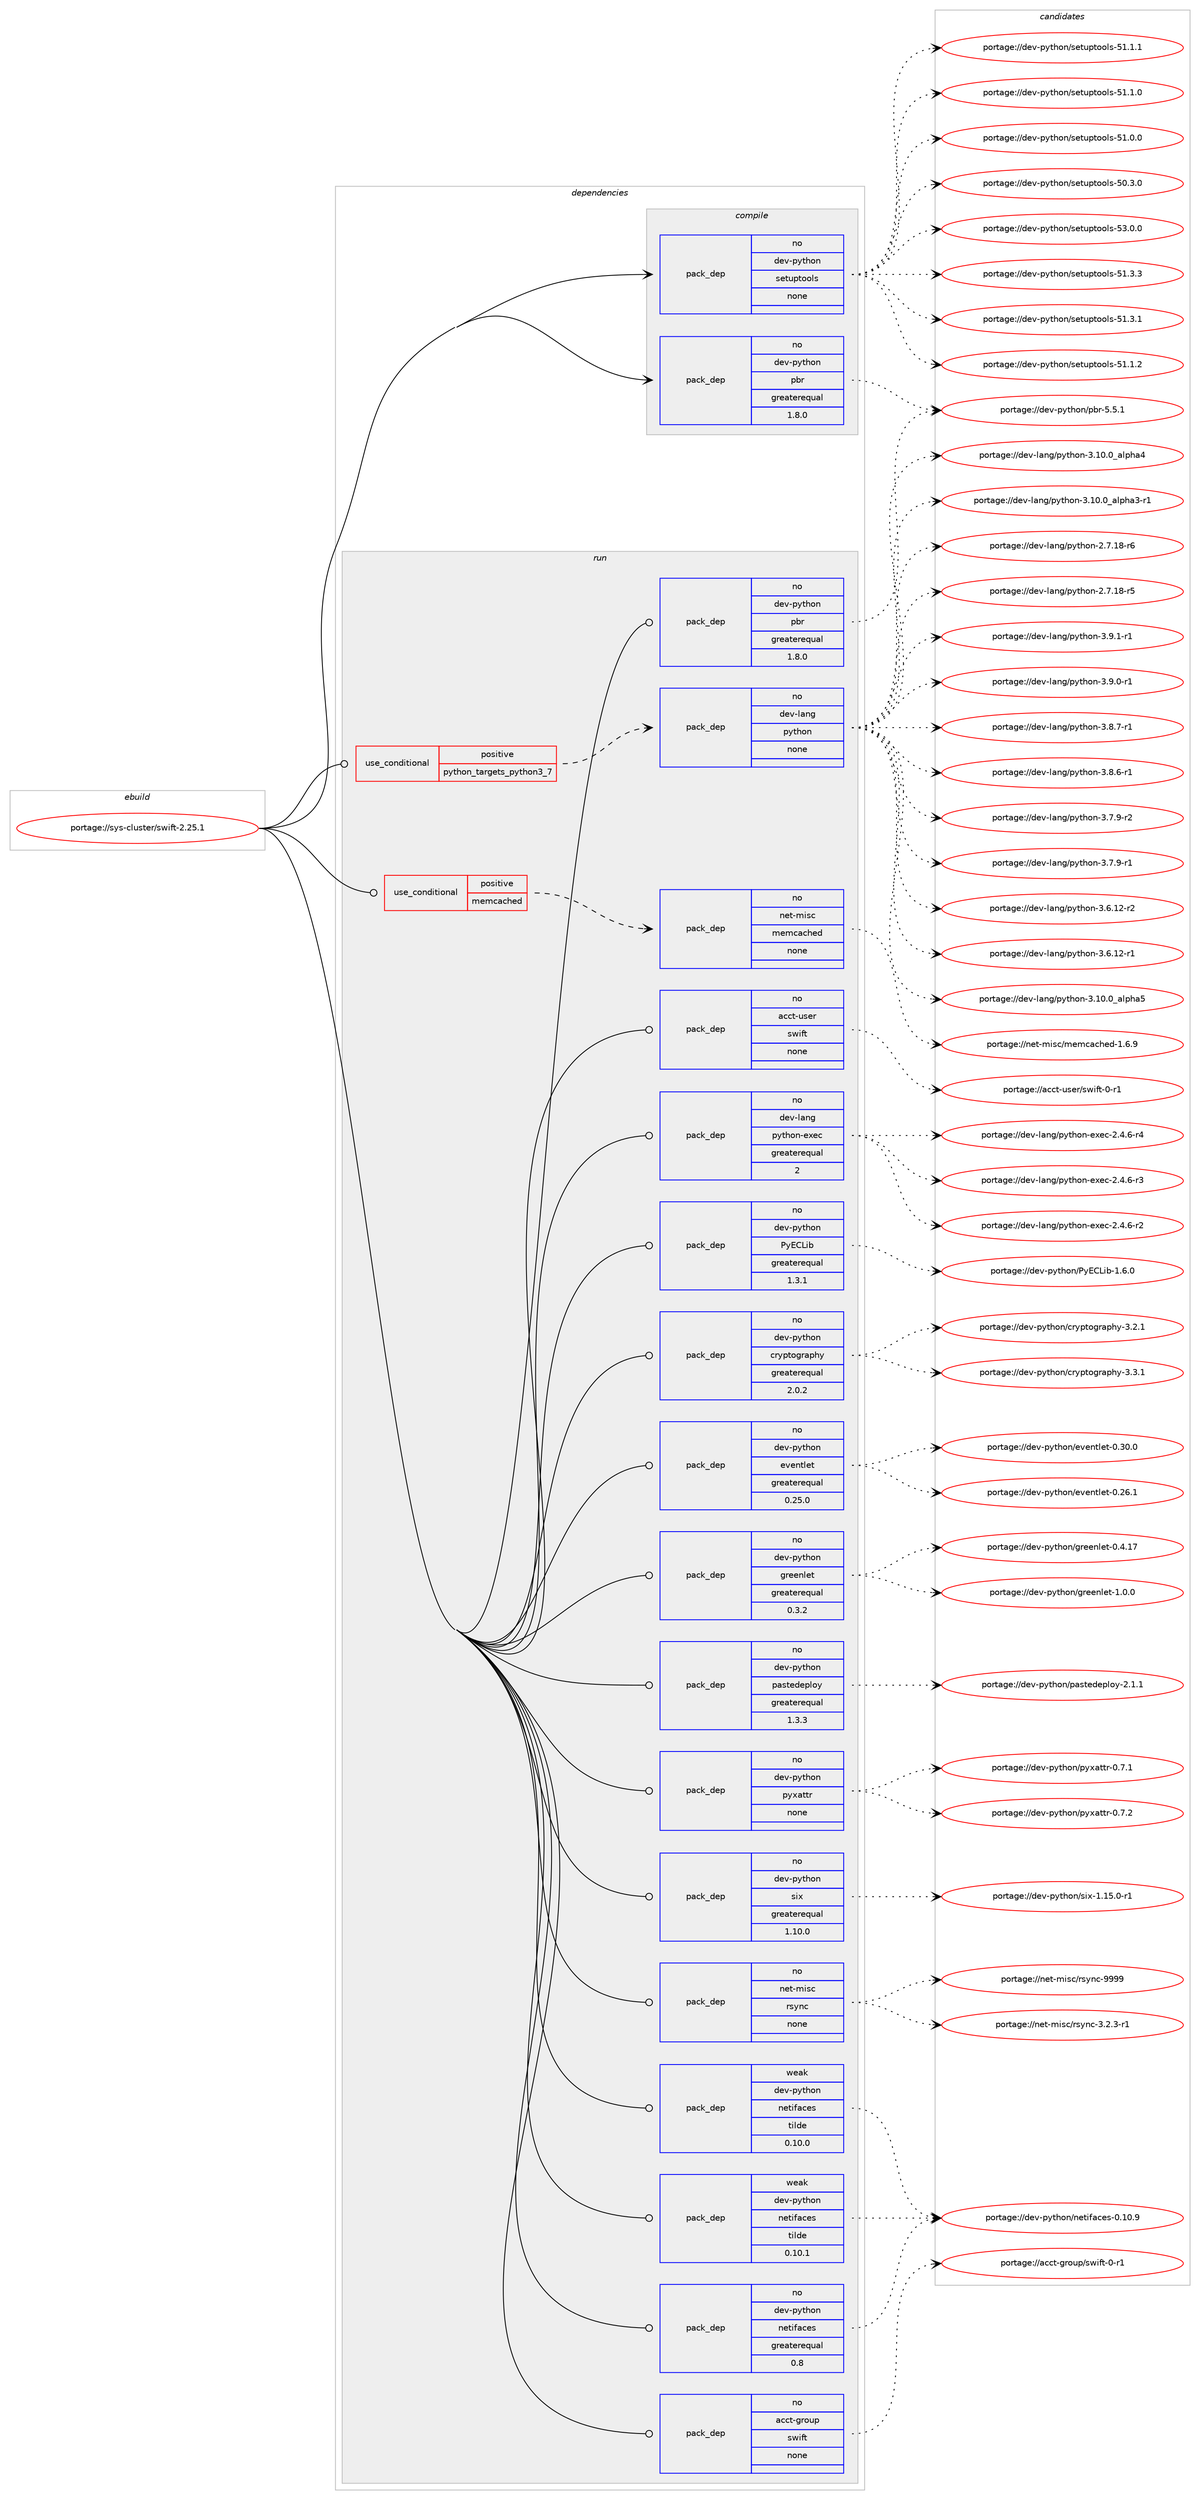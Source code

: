 digraph prolog {

# *************
# Graph options
# *************

newrank=true;
concentrate=true;
compound=true;
graph [rankdir=LR,fontname=Helvetica,fontsize=10,ranksep=1.5];#, ranksep=2.5, nodesep=0.2];
edge  [arrowhead=vee];
node  [fontname=Helvetica,fontsize=10];

# **********
# The ebuild
# **********

subgraph cluster_leftcol {
color=gray;
rank=same;
label=<<i>ebuild</i>>;
id [label="portage://sys-cluster/swift-2.25.1", color=red, width=4, href="../sys-cluster/swift-2.25.1.svg"];
}

# ****************
# The dependencies
# ****************

subgraph cluster_midcol {
color=gray;
label=<<i>dependencies</i>>;
subgraph cluster_compile {
fillcolor="#eeeeee";
style=filled;
label=<<i>compile</i>>;
subgraph pack6504 {
dependency9339 [label=<<TABLE BORDER="0" CELLBORDER="1" CELLSPACING="0" CELLPADDING="4" WIDTH="220"><TR><TD ROWSPAN="6" CELLPADDING="30">pack_dep</TD></TR><TR><TD WIDTH="110">no</TD></TR><TR><TD>dev-python</TD></TR><TR><TD>pbr</TD></TR><TR><TD>greaterequal</TD></TR><TR><TD>1.8.0</TD></TR></TABLE>>, shape=none, color=blue];
}
id:e -> dependency9339:w [weight=20,style="solid",arrowhead="vee"];
subgraph pack6505 {
dependency9340 [label=<<TABLE BORDER="0" CELLBORDER="1" CELLSPACING="0" CELLPADDING="4" WIDTH="220"><TR><TD ROWSPAN="6" CELLPADDING="30">pack_dep</TD></TR><TR><TD WIDTH="110">no</TD></TR><TR><TD>dev-python</TD></TR><TR><TD>setuptools</TD></TR><TR><TD>none</TD></TR><TR><TD></TD></TR></TABLE>>, shape=none, color=blue];
}
id:e -> dependency9340:w [weight=20,style="solid",arrowhead="vee"];
}
subgraph cluster_compileandrun {
fillcolor="#eeeeee";
style=filled;
label=<<i>compile and run</i>>;
}
subgraph cluster_run {
fillcolor="#eeeeee";
style=filled;
label=<<i>run</i>>;
subgraph cond2725 {
dependency9341 [label=<<TABLE BORDER="0" CELLBORDER="1" CELLSPACING="0" CELLPADDING="4"><TR><TD ROWSPAN="3" CELLPADDING="10">use_conditional</TD></TR><TR><TD>positive</TD></TR><TR><TD>memcached</TD></TR></TABLE>>, shape=none, color=red];
subgraph pack6506 {
dependency9342 [label=<<TABLE BORDER="0" CELLBORDER="1" CELLSPACING="0" CELLPADDING="4" WIDTH="220"><TR><TD ROWSPAN="6" CELLPADDING="30">pack_dep</TD></TR><TR><TD WIDTH="110">no</TD></TR><TR><TD>net-misc</TD></TR><TR><TD>memcached</TD></TR><TR><TD>none</TD></TR><TR><TD></TD></TR></TABLE>>, shape=none, color=blue];
}
dependency9341:e -> dependency9342:w [weight=20,style="dashed",arrowhead="vee"];
}
id:e -> dependency9341:w [weight=20,style="solid",arrowhead="odot"];
subgraph cond2726 {
dependency9343 [label=<<TABLE BORDER="0" CELLBORDER="1" CELLSPACING="0" CELLPADDING="4"><TR><TD ROWSPAN="3" CELLPADDING="10">use_conditional</TD></TR><TR><TD>positive</TD></TR><TR><TD>python_targets_python3_7</TD></TR></TABLE>>, shape=none, color=red];
subgraph pack6507 {
dependency9344 [label=<<TABLE BORDER="0" CELLBORDER="1" CELLSPACING="0" CELLPADDING="4" WIDTH="220"><TR><TD ROWSPAN="6" CELLPADDING="30">pack_dep</TD></TR><TR><TD WIDTH="110">no</TD></TR><TR><TD>dev-lang</TD></TR><TR><TD>python</TD></TR><TR><TD>none</TD></TR><TR><TD></TD></TR></TABLE>>, shape=none, color=blue];
}
dependency9343:e -> dependency9344:w [weight=20,style="dashed",arrowhead="vee"];
}
id:e -> dependency9343:w [weight=20,style="solid",arrowhead="odot"];
subgraph pack6508 {
dependency9345 [label=<<TABLE BORDER="0" CELLBORDER="1" CELLSPACING="0" CELLPADDING="4" WIDTH="220"><TR><TD ROWSPAN="6" CELLPADDING="30">pack_dep</TD></TR><TR><TD WIDTH="110">no</TD></TR><TR><TD>acct-group</TD></TR><TR><TD>swift</TD></TR><TR><TD>none</TD></TR><TR><TD></TD></TR></TABLE>>, shape=none, color=blue];
}
id:e -> dependency9345:w [weight=20,style="solid",arrowhead="odot"];
subgraph pack6509 {
dependency9346 [label=<<TABLE BORDER="0" CELLBORDER="1" CELLSPACING="0" CELLPADDING="4" WIDTH="220"><TR><TD ROWSPAN="6" CELLPADDING="30">pack_dep</TD></TR><TR><TD WIDTH="110">no</TD></TR><TR><TD>acct-user</TD></TR><TR><TD>swift</TD></TR><TR><TD>none</TD></TR><TR><TD></TD></TR></TABLE>>, shape=none, color=blue];
}
id:e -> dependency9346:w [weight=20,style="solid",arrowhead="odot"];
subgraph pack6510 {
dependency9347 [label=<<TABLE BORDER="0" CELLBORDER="1" CELLSPACING="0" CELLPADDING="4" WIDTH="220"><TR><TD ROWSPAN="6" CELLPADDING="30">pack_dep</TD></TR><TR><TD WIDTH="110">no</TD></TR><TR><TD>dev-lang</TD></TR><TR><TD>python-exec</TD></TR><TR><TD>greaterequal</TD></TR><TR><TD>2</TD></TR></TABLE>>, shape=none, color=blue];
}
id:e -> dependency9347:w [weight=20,style="solid",arrowhead="odot"];
subgraph pack6511 {
dependency9348 [label=<<TABLE BORDER="0" CELLBORDER="1" CELLSPACING="0" CELLPADDING="4" WIDTH="220"><TR><TD ROWSPAN="6" CELLPADDING="30">pack_dep</TD></TR><TR><TD WIDTH="110">no</TD></TR><TR><TD>dev-python</TD></TR><TR><TD>PyECLib</TD></TR><TR><TD>greaterequal</TD></TR><TR><TD>1.3.1</TD></TR></TABLE>>, shape=none, color=blue];
}
id:e -> dependency9348:w [weight=20,style="solid",arrowhead="odot"];
subgraph pack6512 {
dependency9349 [label=<<TABLE BORDER="0" CELLBORDER="1" CELLSPACING="0" CELLPADDING="4" WIDTH="220"><TR><TD ROWSPAN="6" CELLPADDING="30">pack_dep</TD></TR><TR><TD WIDTH="110">no</TD></TR><TR><TD>dev-python</TD></TR><TR><TD>cryptography</TD></TR><TR><TD>greaterequal</TD></TR><TR><TD>2.0.2</TD></TR></TABLE>>, shape=none, color=blue];
}
id:e -> dependency9349:w [weight=20,style="solid",arrowhead="odot"];
subgraph pack6513 {
dependency9350 [label=<<TABLE BORDER="0" CELLBORDER="1" CELLSPACING="0" CELLPADDING="4" WIDTH="220"><TR><TD ROWSPAN="6" CELLPADDING="30">pack_dep</TD></TR><TR><TD WIDTH="110">no</TD></TR><TR><TD>dev-python</TD></TR><TR><TD>eventlet</TD></TR><TR><TD>greaterequal</TD></TR><TR><TD>0.25.0</TD></TR></TABLE>>, shape=none, color=blue];
}
id:e -> dependency9350:w [weight=20,style="solid",arrowhead="odot"];
subgraph pack6514 {
dependency9351 [label=<<TABLE BORDER="0" CELLBORDER="1" CELLSPACING="0" CELLPADDING="4" WIDTH="220"><TR><TD ROWSPAN="6" CELLPADDING="30">pack_dep</TD></TR><TR><TD WIDTH="110">no</TD></TR><TR><TD>dev-python</TD></TR><TR><TD>greenlet</TD></TR><TR><TD>greaterequal</TD></TR><TR><TD>0.3.2</TD></TR></TABLE>>, shape=none, color=blue];
}
id:e -> dependency9351:w [weight=20,style="solid",arrowhead="odot"];
subgraph pack6515 {
dependency9352 [label=<<TABLE BORDER="0" CELLBORDER="1" CELLSPACING="0" CELLPADDING="4" WIDTH="220"><TR><TD ROWSPAN="6" CELLPADDING="30">pack_dep</TD></TR><TR><TD WIDTH="110">no</TD></TR><TR><TD>dev-python</TD></TR><TR><TD>netifaces</TD></TR><TR><TD>greaterequal</TD></TR><TR><TD>0.8</TD></TR></TABLE>>, shape=none, color=blue];
}
id:e -> dependency9352:w [weight=20,style="solid",arrowhead="odot"];
subgraph pack6516 {
dependency9353 [label=<<TABLE BORDER="0" CELLBORDER="1" CELLSPACING="0" CELLPADDING="4" WIDTH="220"><TR><TD ROWSPAN="6" CELLPADDING="30">pack_dep</TD></TR><TR><TD WIDTH="110">no</TD></TR><TR><TD>dev-python</TD></TR><TR><TD>pastedeploy</TD></TR><TR><TD>greaterequal</TD></TR><TR><TD>1.3.3</TD></TR></TABLE>>, shape=none, color=blue];
}
id:e -> dependency9353:w [weight=20,style="solid",arrowhead="odot"];
subgraph pack6517 {
dependency9354 [label=<<TABLE BORDER="0" CELLBORDER="1" CELLSPACING="0" CELLPADDING="4" WIDTH="220"><TR><TD ROWSPAN="6" CELLPADDING="30">pack_dep</TD></TR><TR><TD WIDTH="110">no</TD></TR><TR><TD>dev-python</TD></TR><TR><TD>pbr</TD></TR><TR><TD>greaterequal</TD></TR><TR><TD>1.8.0</TD></TR></TABLE>>, shape=none, color=blue];
}
id:e -> dependency9354:w [weight=20,style="solid",arrowhead="odot"];
subgraph pack6518 {
dependency9355 [label=<<TABLE BORDER="0" CELLBORDER="1" CELLSPACING="0" CELLPADDING="4" WIDTH="220"><TR><TD ROWSPAN="6" CELLPADDING="30">pack_dep</TD></TR><TR><TD WIDTH="110">no</TD></TR><TR><TD>dev-python</TD></TR><TR><TD>pyxattr</TD></TR><TR><TD>none</TD></TR><TR><TD></TD></TR></TABLE>>, shape=none, color=blue];
}
id:e -> dependency9355:w [weight=20,style="solid",arrowhead="odot"];
subgraph pack6519 {
dependency9356 [label=<<TABLE BORDER="0" CELLBORDER="1" CELLSPACING="0" CELLPADDING="4" WIDTH="220"><TR><TD ROWSPAN="6" CELLPADDING="30">pack_dep</TD></TR><TR><TD WIDTH="110">no</TD></TR><TR><TD>dev-python</TD></TR><TR><TD>six</TD></TR><TR><TD>greaterequal</TD></TR><TR><TD>1.10.0</TD></TR></TABLE>>, shape=none, color=blue];
}
id:e -> dependency9356:w [weight=20,style="solid",arrowhead="odot"];
subgraph pack6520 {
dependency9357 [label=<<TABLE BORDER="0" CELLBORDER="1" CELLSPACING="0" CELLPADDING="4" WIDTH="220"><TR><TD ROWSPAN="6" CELLPADDING="30">pack_dep</TD></TR><TR><TD WIDTH="110">no</TD></TR><TR><TD>net-misc</TD></TR><TR><TD>rsync</TD></TR><TR><TD>none</TD></TR><TR><TD></TD></TR></TABLE>>, shape=none, color=blue];
}
id:e -> dependency9357:w [weight=20,style="solid",arrowhead="odot"];
subgraph pack6521 {
dependency9358 [label=<<TABLE BORDER="0" CELLBORDER="1" CELLSPACING="0" CELLPADDING="4" WIDTH="220"><TR><TD ROWSPAN="6" CELLPADDING="30">pack_dep</TD></TR><TR><TD WIDTH="110">weak</TD></TR><TR><TD>dev-python</TD></TR><TR><TD>netifaces</TD></TR><TR><TD>tilde</TD></TR><TR><TD>0.10.0</TD></TR></TABLE>>, shape=none, color=blue];
}
id:e -> dependency9358:w [weight=20,style="solid",arrowhead="odot"];
subgraph pack6522 {
dependency9359 [label=<<TABLE BORDER="0" CELLBORDER="1" CELLSPACING="0" CELLPADDING="4" WIDTH="220"><TR><TD ROWSPAN="6" CELLPADDING="30">pack_dep</TD></TR><TR><TD WIDTH="110">weak</TD></TR><TR><TD>dev-python</TD></TR><TR><TD>netifaces</TD></TR><TR><TD>tilde</TD></TR><TR><TD>0.10.1</TD></TR></TABLE>>, shape=none, color=blue];
}
id:e -> dependency9359:w [weight=20,style="solid",arrowhead="odot"];
}
}

# **************
# The candidates
# **************

subgraph cluster_choices {
rank=same;
color=gray;
label=<<i>candidates</i>>;

subgraph choice6504 {
color=black;
nodesep=1;
choice100101118451121211161041111104711298114455346534649 [label="portage://dev-python/pbr-5.5.1", color=red, width=4,href="../dev-python/pbr-5.5.1.svg"];
dependency9339:e -> choice100101118451121211161041111104711298114455346534649:w [style=dotted,weight="100"];
}
subgraph choice6505 {
color=black;
nodesep=1;
choice100101118451121211161041111104711510111611711211611111110811545535146484648 [label="portage://dev-python/setuptools-53.0.0", color=red, width=4,href="../dev-python/setuptools-53.0.0.svg"];
choice100101118451121211161041111104711510111611711211611111110811545534946514651 [label="portage://dev-python/setuptools-51.3.3", color=red, width=4,href="../dev-python/setuptools-51.3.3.svg"];
choice100101118451121211161041111104711510111611711211611111110811545534946514649 [label="portage://dev-python/setuptools-51.3.1", color=red, width=4,href="../dev-python/setuptools-51.3.1.svg"];
choice100101118451121211161041111104711510111611711211611111110811545534946494650 [label="portage://dev-python/setuptools-51.1.2", color=red, width=4,href="../dev-python/setuptools-51.1.2.svg"];
choice100101118451121211161041111104711510111611711211611111110811545534946494649 [label="portage://dev-python/setuptools-51.1.1", color=red, width=4,href="../dev-python/setuptools-51.1.1.svg"];
choice100101118451121211161041111104711510111611711211611111110811545534946494648 [label="portage://dev-python/setuptools-51.1.0", color=red, width=4,href="../dev-python/setuptools-51.1.0.svg"];
choice100101118451121211161041111104711510111611711211611111110811545534946484648 [label="portage://dev-python/setuptools-51.0.0", color=red, width=4,href="../dev-python/setuptools-51.0.0.svg"];
choice100101118451121211161041111104711510111611711211611111110811545534846514648 [label="portage://dev-python/setuptools-50.3.0", color=red, width=4,href="../dev-python/setuptools-50.3.0.svg"];
dependency9340:e -> choice100101118451121211161041111104711510111611711211611111110811545535146484648:w [style=dotted,weight="100"];
dependency9340:e -> choice100101118451121211161041111104711510111611711211611111110811545534946514651:w [style=dotted,weight="100"];
dependency9340:e -> choice100101118451121211161041111104711510111611711211611111110811545534946514649:w [style=dotted,weight="100"];
dependency9340:e -> choice100101118451121211161041111104711510111611711211611111110811545534946494650:w [style=dotted,weight="100"];
dependency9340:e -> choice100101118451121211161041111104711510111611711211611111110811545534946494649:w [style=dotted,weight="100"];
dependency9340:e -> choice100101118451121211161041111104711510111611711211611111110811545534946494648:w [style=dotted,weight="100"];
dependency9340:e -> choice100101118451121211161041111104711510111611711211611111110811545534946484648:w [style=dotted,weight="100"];
dependency9340:e -> choice100101118451121211161041111104711510111611711211611111110811545534846514648:w [style=dotted,weight="100"];
}
subgraph choice6506 {
color=black;
nodesep=1;
choice110101116451091051159947109101109999799104101100454946544657 [label="portage://net-misc/memcached-1.6.9", color=red, width=4,href="../net-misc/memcached-1.6.9.svg"];
dependency9342:e -> choice110101116451091051159947109101109999799104101100454946544657:w [style=dotted,weight="100"];
}
subgraph choice6507 {
color=black;
nodesep=1;
choice1001011184510897110103471121211161041111104551465746494511449 [label="portage://dev-lang/python-3.9.1-r1", color=red, width=4,href="../dev-lang/python-3.9.1-r1.svg"];
choice1001011184510897110103471121211161041111104551465746484511449 [label="portage://dev-lang/python-3.9.0-r1", color=red, width=4,href="../dev-lang/python-3.9.0-r1.svg"];
choice1001011184510897110103471121211161041111104551465646554511449 [label="portage://dev-lang/python-3.8.7-r1", color=red, width=4,href="../dev-lang/python-3.8.7-r1.svg"];
choice1001011184510897110103471121211161041111104551465646544511449 [label="portage://dev-lang/python-3.8.6-r1", color=red, width=4,href="../dev-lang/python-3.8.6-r1.svg"];
choice1001011184510897110103471121211161041111104551465546574511450 [label="portage://dev-lang/python-3.7.9-r2", color=red, width=4,href="../dev-lang/python-3.7.9-r2.svg"];
choice1001011184510897110103471121211161041111104551465546574511449 [label="portage://dev-lang/python-3.7.9-r1", color=red, width=4,href="../dev-lang/python-3.7.9-r1.svg"];
choice100101118451089711010347112121116104111110455146544649504511450 [label="portage://dev-lang/python-3.6.12-r2", color=red, width=4,href="../dev-lang/python-3.6.12-r2.svg"];
choice100101118451089711010347112121116104111110455146544649504511449 [label="portage://dev-lang/python-3.6.12-r1", color=red, width=4,href="../dev-lang/python-3.6.12-r1.svg"];
choice1001011184510897110103471121211161041111104551464948464895971081121049753 [label="portage://dev-lang/python-3.10.0_alpha5", color=red, width=4,href="../dev-lang/python-3.10.0_alpha5.svg"];
choice1001011184510897110103471121211161041111104551464948464895971081121049752 [label="portage://dev-lang/python-3.10.0_alpha4", color=red, width=4,href="../dev-lang/python-3.10.0_alpha4.svg"];
choice10010111845108971101034711212111610411111045514649484648959710811210497514511449 [label="portage://dev-lang/python-3.10.0_alpha3-r1", color=red, width=4,href="../dev-lang/python-3.10.0_alpha3-r1.svg"];
choice100101118451089711010347112121116104111110455046554649564511454 [label="portage://dev-lang/python-2.7.18-r6", color=red, width=4,href="../dev-lang/python-2.7.18-r6.svg"];
choice100101118451089711010347112121116104111110455046554649564511453 [label="portage://dev-lang/python-2.7.18-r5", color=red, width=4,href="../dev-lang/python-2.7.18-r5.svg"];
dependency9344:e -> choice1001011184510897110103471121211161041111104551465746494511449:w [style=dotted,weight="100"];
dependency9344:e -> choice1001011184510897110103471121211161041111104551465746484511449:w [style=dotted,weight="100"];
dependency9344:e -> choice1001011184510897110103471121211161041111104551465646554511449:w [style=dotted,weight="100"];
dependency9344:e -> choice1001011184510897110103471121211161041111104551465646544511449:w [style=dotted,weight="100"];
dependency9344:e -> choice1001011184510897110103471121211161041111104551465546574511450:w [style=dotted,weight="100"];
dependency9344:e -> choice1001011184510897110103471121211161041111104551465546574511449:w [style=dotted,weight="100"];
dependency9344:e -> choice100101118451089711010347112121116104111110455146544649504511450:w [style=dotted,weight="100"];
dependency9344:e -> choice100101118451089711010347112121116104111110455146544649504511449:w [style=dotted,weight="100"];
dependency9344:e -> choice1001011184510897110103471121211161041111104551464948464895971081121049753:w [style=dotted,weight="100"];
dependency9344:e -> choice1001011184510897110103471121211161041111104551464948464895971081121049752:w [style=dotted,weight="100"];
dependency9344:e -> choice10010111845108971101034711212111610411111045514649484648959710811210497514511449:w [style=dotted,weight="100"];
dependency9344:e -> choice100101118451089711010347112121116104111110455046554649564511454:w [style=dotted,weight="100"];
dependency9344:e -> choice100101118451089711010347112121116104111110455046554649564511453:w [style=dotted,weight="100"];
}
subgraph choice6508 {
color=black;
nodesep=1;
choice979999116451031141111171124711511910510211645484511449 [label="portage://acct-group/swift-0-r1", color=red, width=4,href="../acct-group/swift-0-r1.svg"];
dependency9345:e -> choice979999116451031141111171124711511910510211645484511449:w [style=dotted,weight="100"];
}
subgraph choice6509 {
color=black;
nodesep=1;
choice979999116451171151011144711511910510211645484511449 [label="portage://acct-user/swift-0-r1", color=red, width=4,href="../acct-user/swift-0-r1.svg"];
dependency9346:e -> choice979999116451171151011144711511910510211645484511449:w [style=dotted,weight="100"];
}
subgraph choice6510 {
color=black;
nodesep=1;
choice10010111845108971101034711212111610411111045101120101994550465246544511452 [label="portage://dev-lang/python-exec-2.4.6-r4", color=red, width=4,href="../dev-lang/python-exec-2.4.6-r4.svg"];
choice10010111845108971101034711212111610411111045101120101994550465246544511451 [label="portage://dev-lang/python-exec-2.4.6-r3", color=red, width=4,href="../dev-lang/python-exec-2.4.6-r3.svg"];
choice10010111845108971101034711212111610411111045101120101994550465246544511450 [label="portage://dev-lang/python-exec-2.4.6-r2", color=red, width=4,href="../dev-lang/python-exec-2.4.6-r2.svg"];
dependency9347:e -> choice10010111845108971101034711212111610411111045101120101994550465246544511452:w [style=dotted,weight="100"];
dependency9347:e -> choice10010111845108971101034711212111610411111045101120101994550465246544511451:w [style=dotted,weight="100"];
dependency9347:e -> choice10010111845108971101034711212111610411111045101120101994550465246544511450:w [style=dotted,weight="100"];
}
subgraph choice6511 {
color=black;
nodesep=1;
choice10010111845112121116104111110478012169677610598454946544648 [label="portage://dev-python/PyECLib-1.6.0", color=red, width=4,href="../dev-python/PyECLib-1.6.0.svg"];
dependency9348:e -> choice10010111845112121116104111110478012169677610598454946544648:w [style=dotted,weight="100"];
}
subgraph choice6512 {
color=black;
nodesep=1;
choice10010111845112121116104111110479911412111211611110311497112104121455146514649 [label="portage://dev-python/cryptography-3.3.1", color=red, width=4,href="../dev-python/cryptography-3.3.1.svg"];
choice10010111845112121116104111110479911412111211611110311497112104121455146504649 [label="portage://dev-python/cryptography-3.2.1", color=red, width=4,href="../dev-python/cryptography-3.2.1.svg"];
dependency9349:e -> choice10010111845112121116104111110479911412111211611110311497112104121455146514649:w [style=dotted,weight="100"];
dependency9349:e -> choice10010111845112121116104111110479911412111211611110311497112104121455146504649:w [style=dotted,weight="100"];
}
subgraph choice6513 {
color=black;
nodesep=1;
choice100101118451121211161041111104710111810111011610810111645484651484648 [label="portage://dev-python/eventlet-0.30.0", color=red, width=4,href="../dev-python/eventlet-0.30.0.svg"];
choice100101118451121211161041111104710111810111011610810111645484650544649 [label="portage://dev-python/eventlet-0.26.1", color=red, width=4,href="../dev-python/eventlet-0.26.1.svg"];
dependency9350:e -> choice100101118451121211161041111104710111810111011610810111645484651484648:w [style=dotted,weight="100"];
dependency9350:e -> choice100101118451121211161041111104710111810111011610810111645484650544649:w [style=dotted,weight="100"];
}
subgraph choice6514 {
color=black;
nodesep=1;
choice1001011184511212111610411111047103114101101110108101116454946484648 [label="portage://dev-python/greenlet-1.0.0", color=red, width=4,href="../dev-python/greenlet-1.0.0.svg"];
choice100101118451121211161041111104710311410110111010810111645484652464955 [label="portage://dev-python/greenlet-0.4.17", color=red, width=4,href="../dev-python/greenlet-0.4.17.svg"];
dependency9351:e -> choice1001011184511212111610411111047103114101101110108101116454946484648:w [style=dotted,weight="100"];
dependency9351:e -> choice100101118451121211161041111104710311410110111010810111645484652464955:w [style=dotted,weight="100"];
}
subgraph choice6515 {
color=black;
nodesep=1;
choice1001011184511212111610411111047110101116105102979910111545484649484657 [label="portage://dev-python/netifaces-0.10.9", color=red, width=4,href="../dev-python/netifaces-0.10.9.svg"];
dependency9352:e -> choice1001011184511212111610411111047110101116105102979910111545484649484657:w [style=dotted,weight="100"];
}
subgraph choice6516 {
color=black;
nodesep=1;
choice100101118451121211161041111104711297115116101100101112108111121455046494649 [label="portage://dev-python/pastedeploy-2.1.1", color=red, width=4,href="../dev-python/pastedeploy-2.1.1.svg"];
dependency9353:e -> choice100101118451121211161041111104711297115116101100101112108111121455046494649:w [style=dotted,weight="100"];
}
subgraph choice6517 {
color=black;
nodesep=1;
choice100101118451121211161041111104711298114455346534649 [label="portage://dev-python/pbr-5.5.1", color=red, width=4,href="../dev-python/pbr-5.5.1.svg"];
dependency9354:e -> choice100101118451121211161041111104711298114455346534649:w [style=dotted,weight="100"];
}
subgraph choice6518 {
color=black;
nodesep=1;
choice100101118451121211161041111104711212112097116116114454846554650 [label="portage://dev-python/pyxattr-0.7.2", color=red, width=4,href="../dev-python/pyxattr-0.7.2.svg"];
choice100101118451121211161041111104711212112097116116114454846554649 [label="portage://dev-python/pyxattr-0.7.1", color=red, width=4,href="../dev-python/pyxattr-0.7.1.svg"];
dependency9355:e -> choice100101118451121211161041111104711212112097116116114454846554650:w [style=dotted,weight="100"];
dependency9355:e -> choice100101118451121211161041111104711212112097116116114454846554649:w [style=dotted,weight="100"];
}
subgraph choice6519 {
color=black;
nodesep=1;
choice1001011184511212111610411111047115105120454946495346484511449 [label="portage://dev-python/six-1.15.0-r1", color=red, width=4,href="../dev-python/six-1.15.0-r1.svg"];
dependency9356:e -> choice1001011184511212111610411111047115105120454946495346484511449:w [style=dotted,weight="100"];
}
subgraph choice6520 {
color=black;
nodesep=1;
choice110101116451091051159947114115121110994557575757 [label="portage://net-misc/rsync-9999", color=red, width=4,href="../net-misc/rsync-9999.svg"];
choice110101116451091051159947114115121110994551465046514511449 [label="portage://net-misc/rsync-3.2.3-r1", color=red, width=4,href="../net-misc/rsync-3.2.3-r1.svg"];
dependency9357:e -> choice110101116451091051159947114115121110994557575757:w [style=dotted,weight="100"];
dependency9357:e -> choice110101116451091051159947114115121110994551465046514511449:w [style=dotted,weight="100"];
}
subgraph choice6521 {
color=black;
nodesep=1;
choice1001011184511212111610411111047110101116105102979910111545484649484657 [label="portage://dev-python/netifaces-0.10.9", color=red, width=4,href="../dev-python/netifaces-0.10.9.svg"];
dependency9358:e -> choice1001011184511212111610411111047110101116105102979910111545484649484657:w [style=dotted,weight="100"];
}
subgraph choice6522 {
color=black;
nodesep=1;
choice1001011184511212111610411111047110101116105102979910111545484649484657 [label="portage://dev-python/netifaces-0.10.9", color=red, width=4,href="../dev-python/netifaces-0.10.9.svg"];
dependency9359:e -> choice1001011184511212111610411111047110101116105102979910111545484649484657:w [style=dotted,weight="100"];
}
}

}
